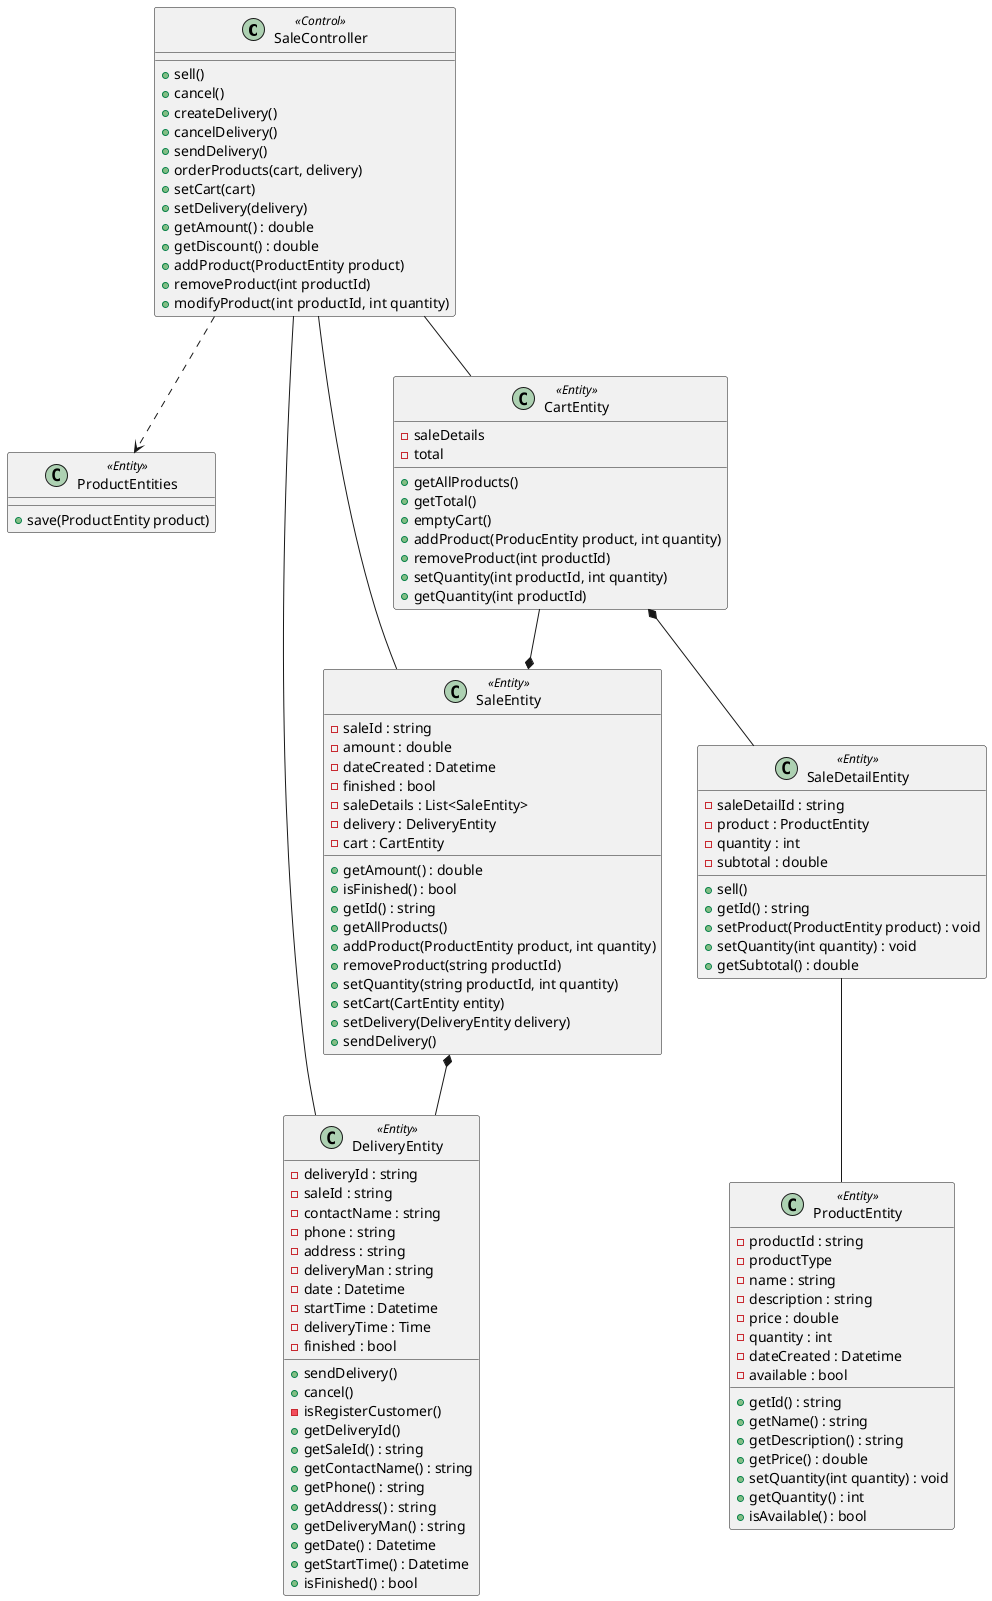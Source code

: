 @startuml
skinparam BackgroundColor transparent

SaleController ..> ProductEntities
SaleController -- CartEntity
SaleController -- SaleEntity
SaleController -- DeliveryEntity
CartEntity --* SaleEntity
CartEntity *-- SaleDetailEntity
SaleEntity *-- DeliveryEntity
SaleDetailEntity -- ProductEntity

class SaleController <<Control>>
{
    +sell()
    +cancel()
    +createDelivery()
    +cancelDelivery()
    +sendDelivery()
    +orderProducts(cart, delivery)
    +setCart(cart)
    +setDelivery(delivery)
    +getAmount() : double
    +getDiscount() : double
    +addProduct(ProductEntity product)
    +removeProduct(int productId)
    +modifyProduct(int productId, int quantity)
}

class ProductEntities <<Entity>>
{
    +save(ProductEntity product)
}

class CartEntity <<Entity>>
{
    -saleDetails
    -total
    +getAllProducts()
    +getTotal()
    +emptyCart()
    +addProduct(ProducEntity product, int quantity)
    +removeProduct(int productId)
    +setQuantity(int productId, int quantity)
    +getQuantity(int productId)
}

class SaleDetailEntity <<Entity>>
{
    -saleDetailId : string
    -product : ProductEntity
    -quantity : int
    -subtotal : double
    +sell()
    +getId() : string
    +setProduct(ProductEntity product) : void
    +setQuantity(int quantity) : void
    +getSubtotal() : double
}

class ProductEntity <<Entity>>
{
    -productId : string
    -productType
    -name : string
    -description : string
    -price : double
    -quantity : int
    -dateCreated : Datetime
    -available : bool

    +getId() : string
    +getName() : string
    +getDescription() : string
    +getPrice() : double
    +setQuantity(int quantity) : void
    +getQuantity() : int
    +isAvailable() : bool
}

class SaleEntity <<Entity>>
{
    -saleId : string
    -amount : double
    -dateCreated : Datetime
    -finished : bool
    -saleDetails : List<SaleEntity>
    -delivery : DeliveryEntity
    -cart : CartEntity

    +getAmount() : double
    +isFinished() : bool
    +getId() : string
    +getAllProducts()
    +addProduct(ProductEntity product, int quantity)
    +removeProduct(string productId)
    +setQuantity(string productId, int quantity)
    +setCart(CartEntity entity)
    +setDelivery(DeliveryEntity delivery)
    +sendDelivery()
}

class DeliveryEntity <<Entity>>
{
    -deliveryId : string
    -saleId : string
    -contactName : string
    -phone : string
    -address : string
    -deliveryMan : string
    -date : Datetime
    -startTime : Datetime
    -deliveryTime : Time
    -finished : bool

    +sendDelivery()
    +cancel()
    -isRegisterCustomer()
    +getDeliveryId()
    +getSaleId() : string
    +getContactName() : string
    +getPhone() : string
    +getAddress() : string
    +getDeliveryMan() : string
    +getDate() : Datetime
    +getStartTime() : Datetime
    +isFinished() : bool
}

@enduml